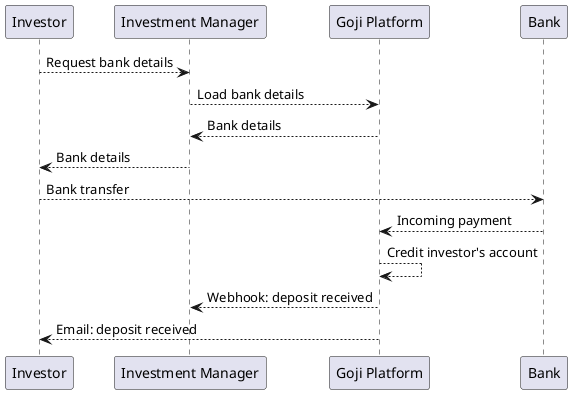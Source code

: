 @startuml
Investor --> "Investment Manager": Request bank details
"Investment Manager" --> "Goji Platform": Load bank details
"Goji Platform" --> "Investment Manager": Bank details
"Investment Manager" --> Investor: Bank details
"Investor" --> "Bank": Bank transfer
"Bank" --> "Goji Platform": Incoming payment
"Goji Platform" --> "Goji Platform": Credit investor's account
"Goji Platform" --> "Investment Manager": Webhook: deposit received
"Goji Platform" --> Investor: Email: deposit received
@enduml